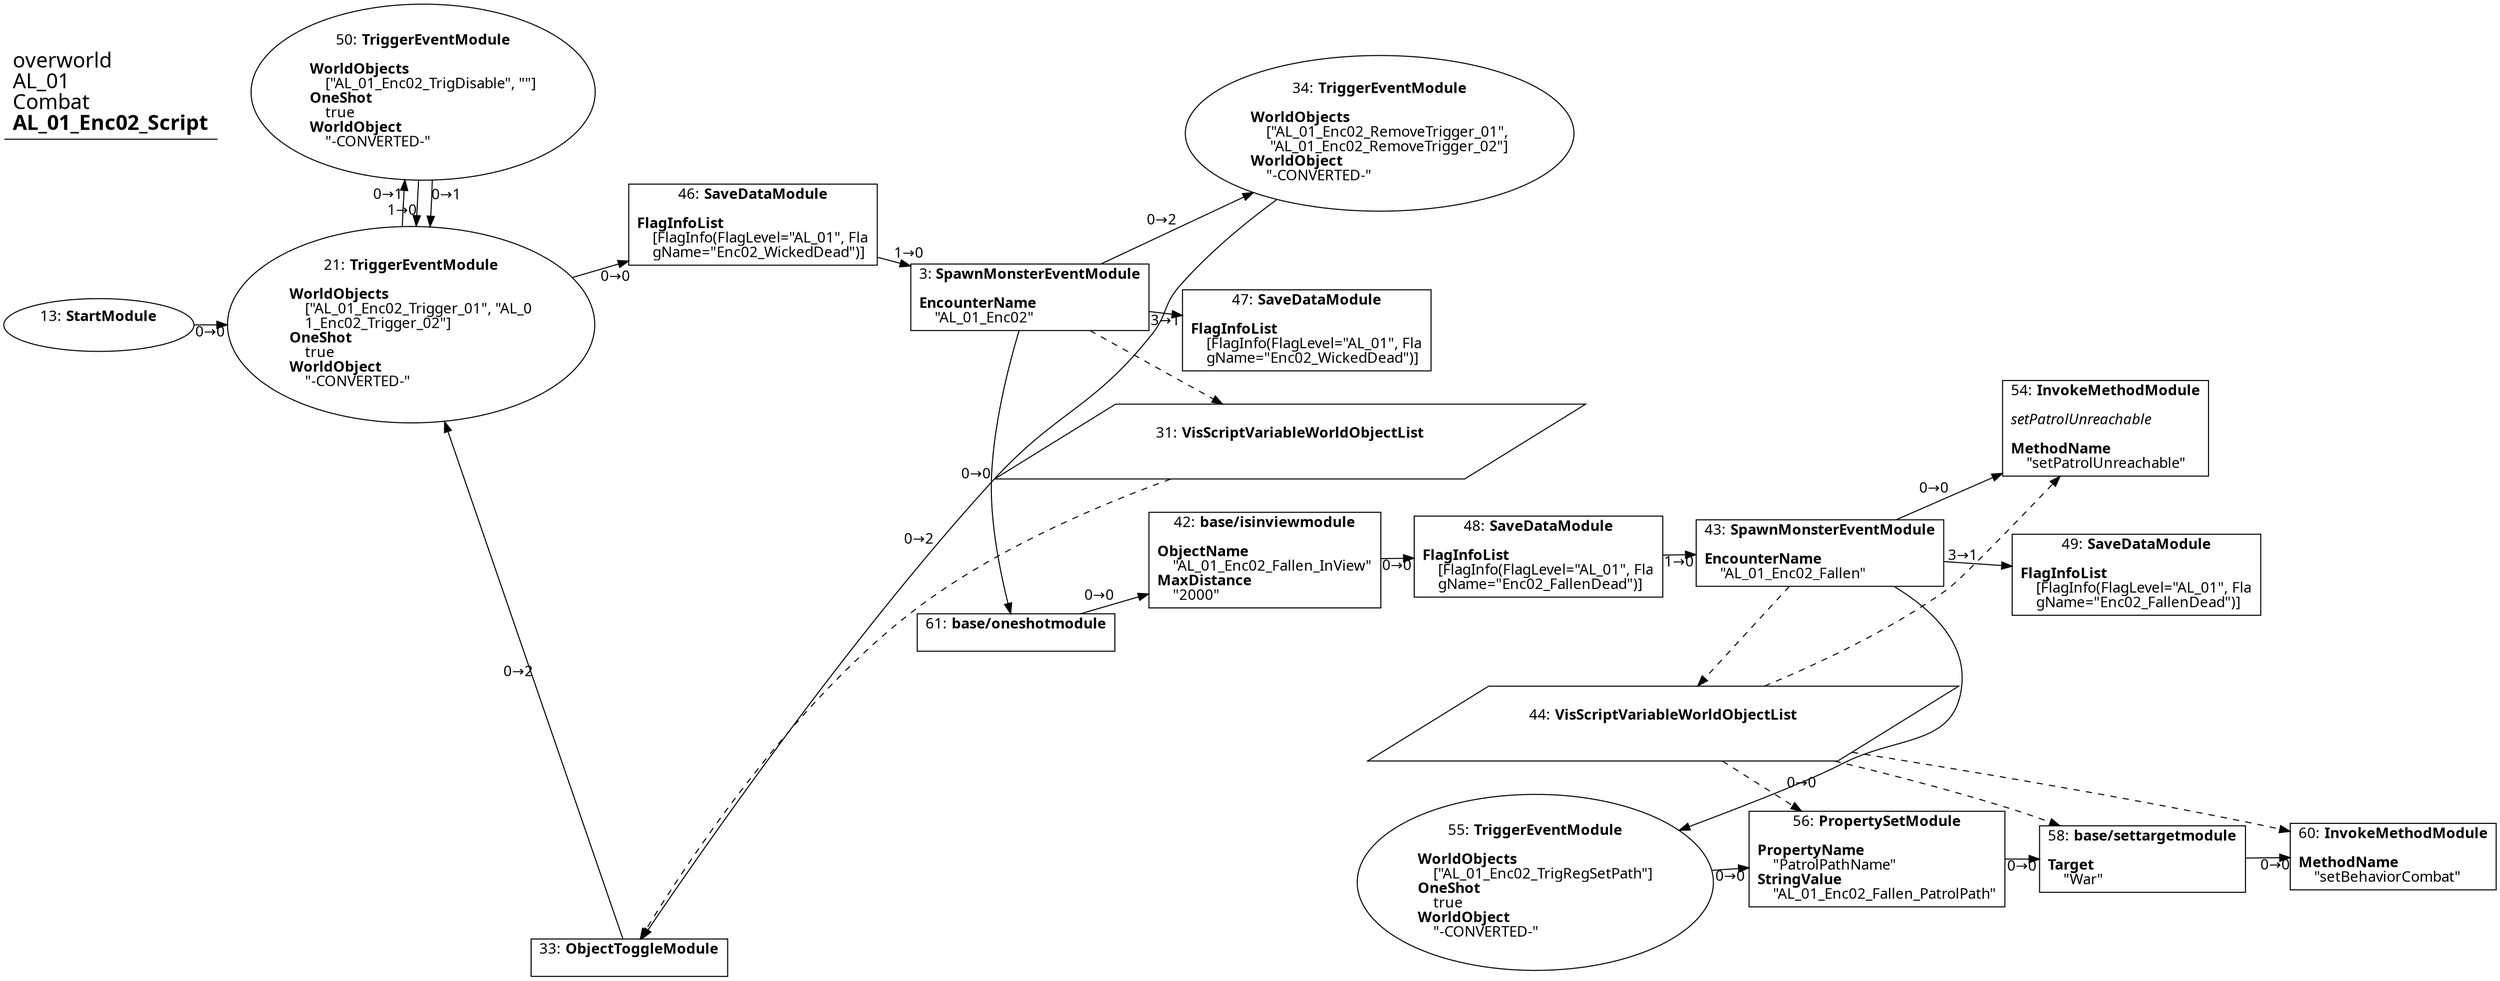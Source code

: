 digraph {
    layout = fdp;
    overlap = prism;
    sep = "+16";
    splines = spline;

    node [ shape = box ];

    graph [ fontname = "Segoe UI" ];
    node [ fontname = "Segoe UI" ];
    edge [ fontname = "Segoe UI" ];

    3 [ label = <3: <b>SpawnMonsterEventModule</b><br/><br/><b>EncounterName</b><br align="left"/>    &quot;AL_01_Enc02&quot;<br align="left"/>> ];
    3 [ pos = "0.062000003,-0.045!" ];
    3 -> 34 [ label = "0→2" ];
    3 -> 47 [ label = "3→1" ];
    3 -> 61 [ label = "0→0" ];
    3 -> 31 [ style = dashed ];

    13 [ label = <13: <b>StartModule</b><br/><br/>> ];
    13 [ shape = oval ]
    13 [ pos = "-0.80600005,-0.039!" ];
    13 -> 21 [ label = "0→0" ];

    21 [ label = <21: <b>TriggerEventModule</b><br/><br/><b>WorldObjects</b><br align="left"/>    [&quot;AL_01_Enc02_Trigger_01&quot;, &quot;AL_0<br align="left"/>    1_Enc02_Trigger_02&quot;]<br align="left"/><b>OneShot</b><br align="left"/>    true<br align="left"/><b>WorldObject</b><br align="left"/>    &quot;-CONVERTED-&quot;<br align="left"/>> ];
    21 [ shape = oval ]
    21 [ pos = "-0.6,-0.039!" ];
    21 -> 46 [ label = "0→0" ];
    21 -> 50 [ label = "0→1" ];

    31 [ label = <31: <b>VisScriptVariableWorldObjectList</b><br/><br/>> ];
    31 [ shape = parallelogram ]
    31 [ pos = "0.356,-0.21000001!" ];

    33 [ label = <33: <b>ObjectToggleModule</b><br/><br/>> ];
    33 -> 21 [ label = "0→2" ];
    31 -> 33 [ style = dashed ];

    34 [ label = <34: <b>TriggerEventModule</b><br/><br/><b>WorldObjects</b><br align="left"/>    [&quot;AL_01_Enc02_RemoveTrigger_01&quot;,<br align="left"/>     &quot;AL_01_Enc02_RemoveTrigger_02&quot;]<br align="left"/><b>WorldObject</b><br align="left"/>    &quot;-CONVERTED-&quot;<br align="left"/>> ];
    34 [ shape = oval ]
    34 [ pos = "0.43400002,0.156!" ];
    34 -> 33 [ label = "0→2" ];

    42 [ label = <42: <b>base/isinviewmodule</b><br/><br/><b>ObjectName</b><br align="left"/>    &quot;AL_01_Enc02_Fallen_InView&quot;<br align="left"/><b>MaxDistance</b><br align="left"/>    &quot;2000&quot;<br align="left"/>> ];
    42 [ pos = "0.35700002,-0.347!" ];
    42 -> 48 [ label = "0→0" ];

    43 [ label = <43: <b>SpawnMonsterEventModule</b><br/><br/><b>EncounterName</b><br align="left"/>    &quot;AL_01_Enc02_Fallen&quot;<br align="left"/>> ];
    43 [ pos = "0.81600004,-0.34600002!" ];
    43 -> 49 [ label = "3→1" ];
    43 -> 54 [ label = "0→0" ];
    43 -> 55 [ label = "0→0" ];
    43 -> 44 [ style = dashed ];

    44 [ label = <44: <b>VisScriptVariableWorldObjectList</b><br/><br/>> ];
    44 [ shape = parallelogram ]
    44 [ pos = "0.88400006,-0.611!" ];

    46 [ label = <46: <b>SaveDataModule</b><br/><br/><b>FlagInfoList</b><br align="left"/>    [FlagInfo(FlagLevel=&quot;AL_01&quot;, Fla<br align="left"/>    gName=&quot;Enc02_WickedDead&quot;)]<br align="left"/>> ];
    46 [ pos = "-0.25,0.037!" ];
    46 -> 3 [ label = "1→0" ];

    47 [ label = <47: <b>SaveDataModule</b><br/><br/><b>FlagInfoList</b><br align="left"/>    [FlagInfo(FlagLevel=&quot;AL_01&quot;, Fla<br align="left"/>    gName=&quot;Enc02_WickedDead&quot;)]<br align="left"/>> ];
    47 [ pos = "0.367,-0.080000006!" ];

    48 [ label = <48: <b>SaveDataModule</b><br/><br/><b>FlagInfoList</b><br align="left"/>    [FlagInfo(FlagLevel=&quot;AL_01&quot;, Fla<br align="left"/>    gName=&quot;Enc02_FallenDead&quot;)]<br align="left"/>> ];
    48 [ pos = "0.609,-0.347!" ];
    48 -> 43 [ label = "1→0" ];

    49 [ label = <49: <b>SaveDataModule</b><br/><br/><b>FlagInfoList</b><br align="left"/>    [FlagInfo(FlagLevel=&quot;AL_01&quot;, Fla<br align="left"/>    gName=&quot;Enc02_FallenDead&quot;)]<br align="left"/>> ];
    49 [ pos = "1.274,-0.37100002!" ];

    50 [ label = <50: <b>TriggerEventModule</b><br/><br/><b>WorldObjects</b><br align="left"/>    [&quot;AL_01_Enc02_TrigDisable&quot;, &quot;&quot;]<br align="left"/><b>OneShot</b><br align="left"/>    true<br align="left"/><b>WorldObject</b><br align="left"/>    &quot;-CONVERTED-&quot;<br align="left"/>> ];
    50 [ shape = oval ]
    50 [ pos = "-0.60700005,0.17!" ];
    50 -> 21 [ label = "0→1" ];
    50 -> 21 [ label = "1→0" ];

    54 [ label = <54: <b>InvokeMethodModule</b><br/><br/><i>setPatrolUnreachable<br align="left"/></i><br align="left"/><b>MethodName</b><br align="left"/>    &quot;setPatrolUnreachable&quot;<br align="left"/>> ];
    54 [ pos = "1.2320001,-0.193!" ];
    44 -> 54 [ style = dashed ];

    55 [ label = <55: <b>TriggerEventModule</b><br/><br/><b>WorldObjects</b><br align="left"/>    [&quot;AL_01_Enc02_TrigRegSetPath&quot;]<br align="left"/><b>OneShot</b><br align="left"/>    true<br align="left"/><b>WorldObject</b><br align="left"/>    &quot;-CONVERTED-&quot;<br align="left"/>> ];
    55 [ shape = oval ]
    55 [ pos = "0.82000005,-0.702!" ];
    55 -> 56 [ label = "0→0" ];

    56 [ label = <56: <b>PropertySetModule</b><br/><br/><b>PropertyName</b><br align="left"/>    &quot;PatrolPathName&quot;<br align="left"/><b>StringValue</b><br align="left"/>    &quot;AL_01_Enc02_Fallen_PatrolPath&quot;<br align="left"/>> ];
    56 [ pos = "1.0480001,-0.703!" ];
    56 -> 58 [ label = "0→0" ];
    44 -> 56 [ style = dashed ];

    58 [ label = <58: <b>base/settargetmodule</b><br/><br/><b>Target</b><br align="left"/>    &quot;War&quot;<br align="left"/>> ];
    58 [ pos = "1.233,-0.70400006!" ];
    58 -> 60 [ label = "0→0" ];
    44 -> 58 [ style = dashed ];

    60 [ label = <60: <b>InvokeMethodModule</b><br/><br/><b>MethodName</b><br align="left"/>    &quot;setBehaviorCombat&quot;<br align="left"/>> ];
    60 [ pos = "1.47,-0.70400006!" ];
    44 -> 60 [ style = dashed ];

    61 [ label = <61: <b>base/oneshotmodule</b><br/><br/>> ];
    61 [ pos = "0.16700001,-0.404!" ];
    61 -> 42 [ label = "0→0" ];

    title [ pos = "-0.80700004,0.171!" ];
    title [ shape = underline ];
    title [ label = <<font point-size="20">overworld<br align="left"/>AL_01<br align="left"/>Combat<br align="left"/><b>AL_01_Enc02_Script</b><br align="left"/></font>> ];
}
